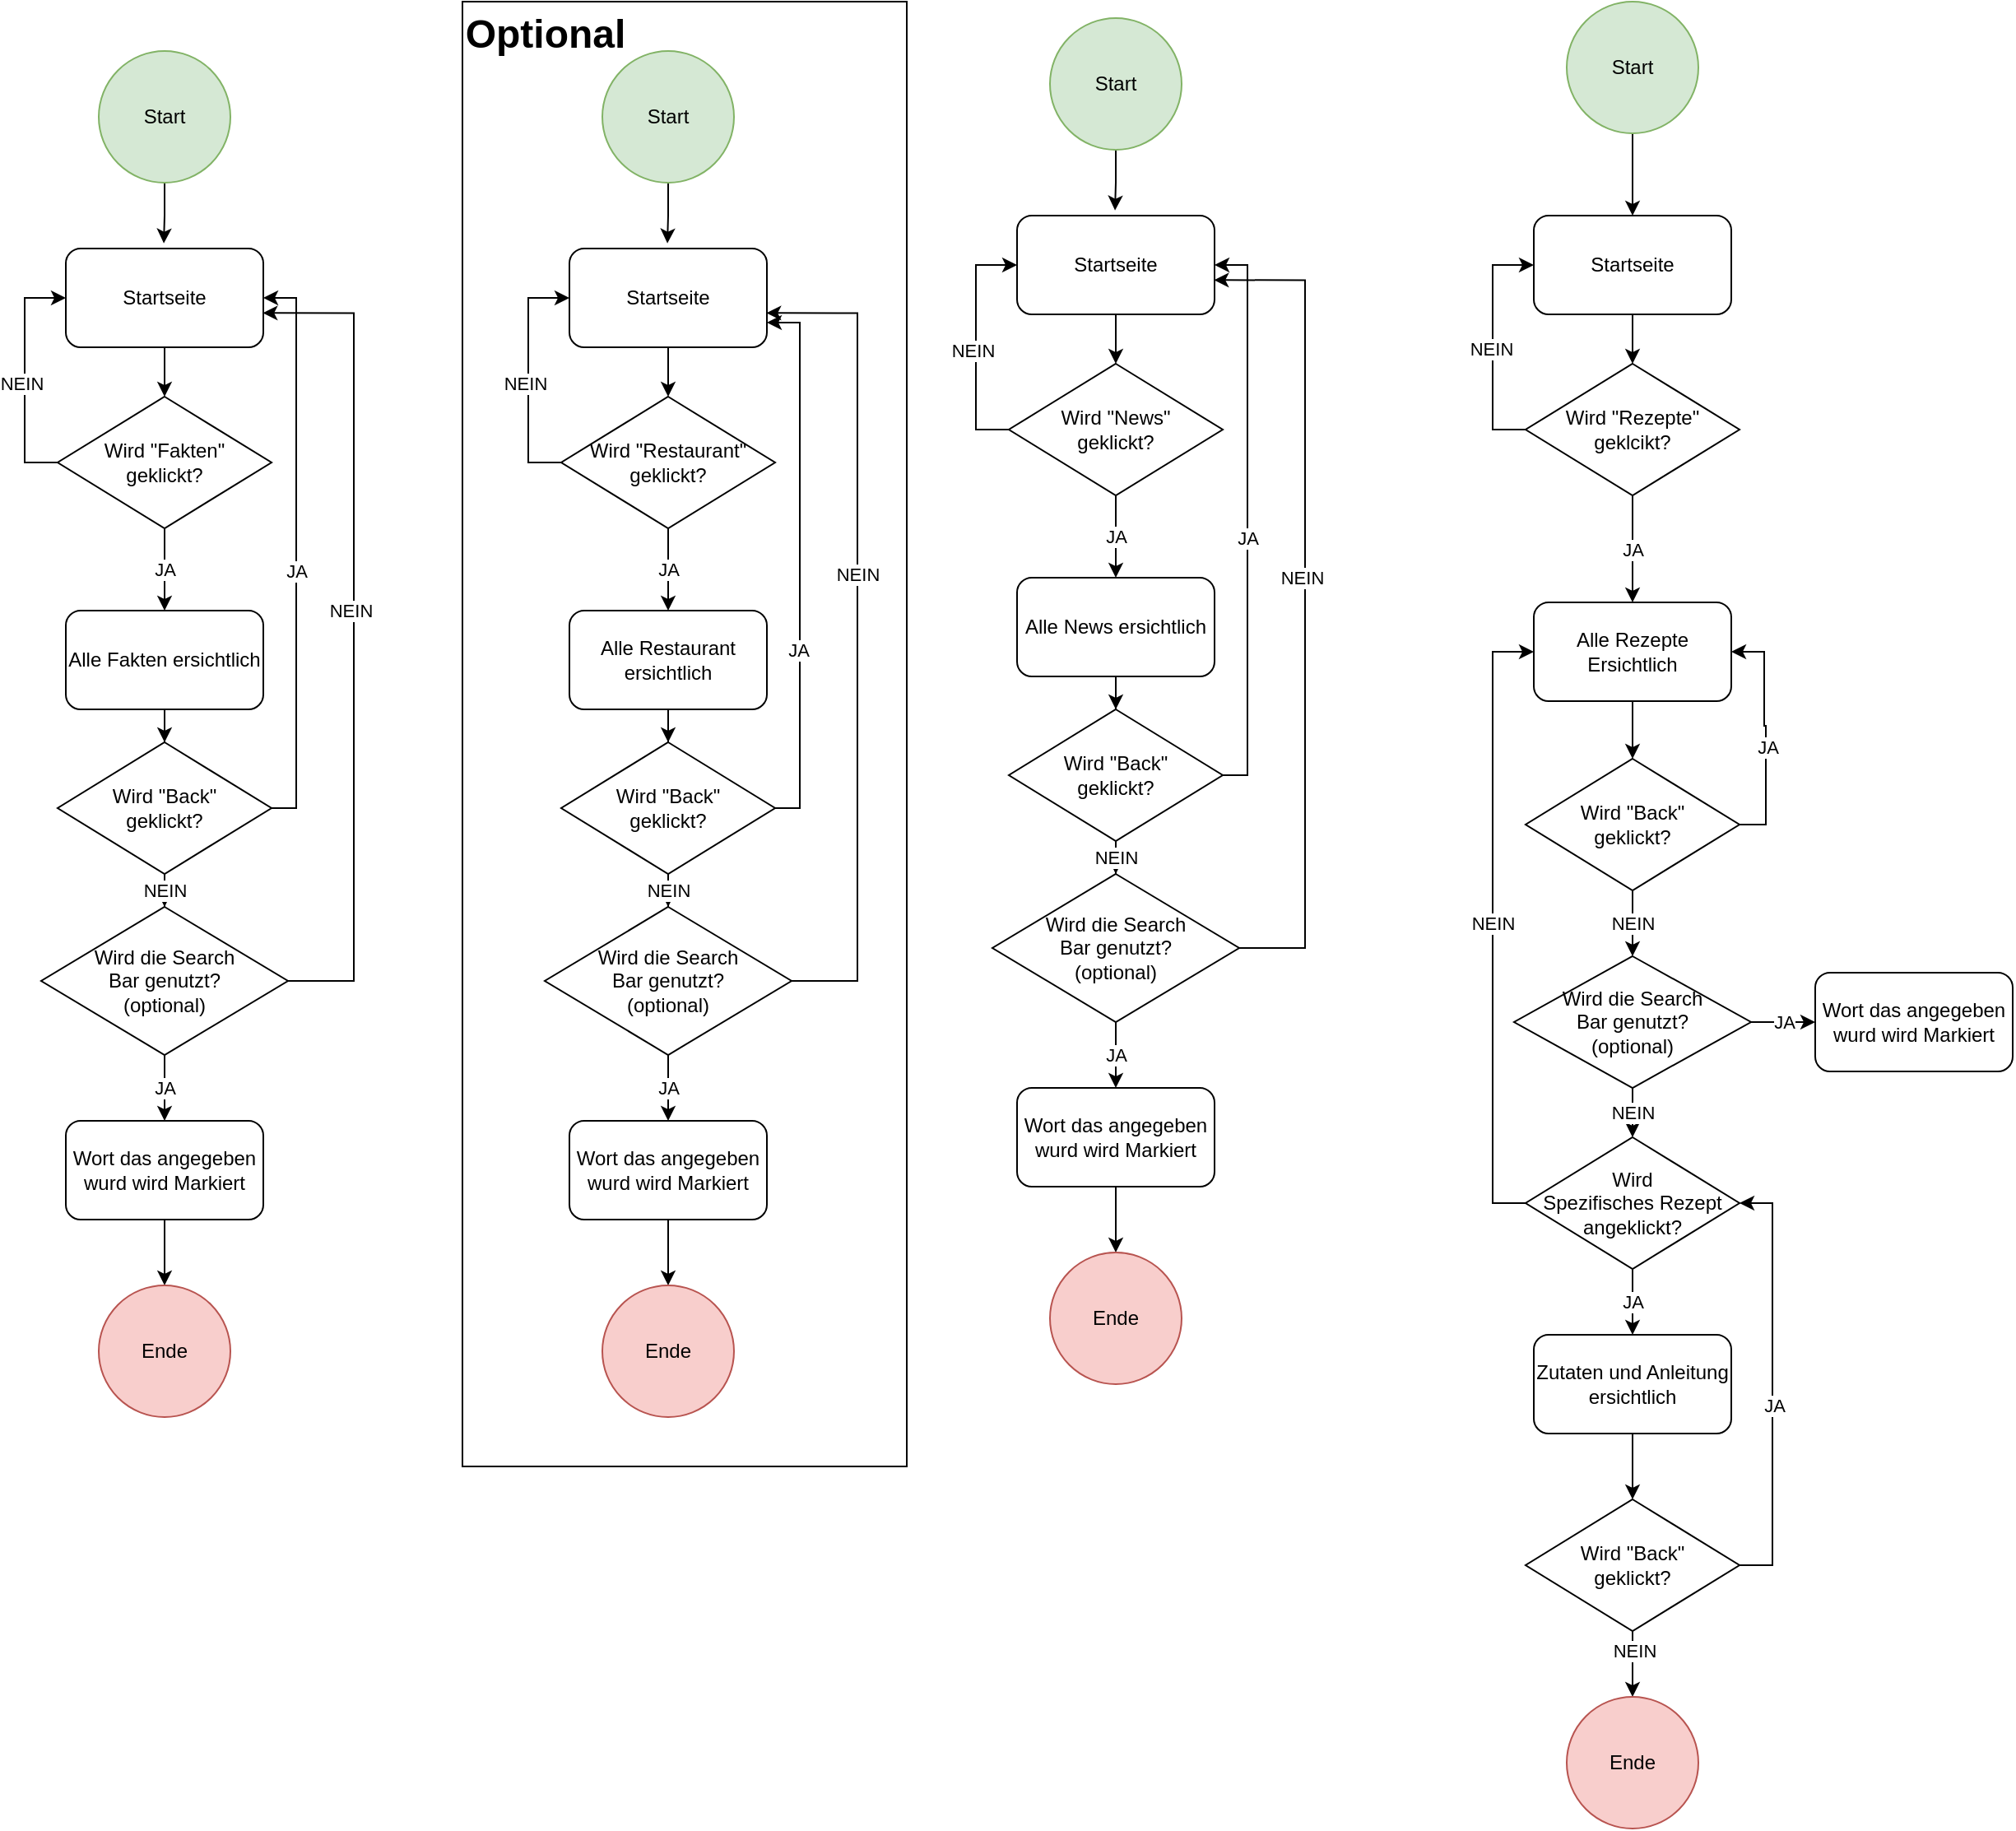 <mxfile version="21.7.4" type="device">
  <diagram id="C5RBs43oDa-KdzZeNtuy" name="Page-1">
    <mxGraphModel dx="1816" dy="652" grid="1" gridSize="10" guides="1" tooltips="1" connect="1" arrows="1" fold="1" page="1" pageScale="1" pageWidth="827" pageHeight="1169" math="0" shadow="0">
      <root>
        <mxCell id="WIyWlLk6GJQsqaUBKTNV-0" />
        <mxCell id="WIyWlLk6GJQsqaUBKTNV-1" parent="WIyWlLk6GJQsqaUBKTNV-0" />
        <mxCell id="yCDyjSiGwrbSkvBiruwh-47" value="" style="rounded=0;whiteSpace=wrap;html=1;" vertex="1" parent="WIyWlLk6GJQsqaUBKTNV-1">
          <mxGeometry x="-522" y="70" width="270" height="890" as="geometry" />
        </mxCell>
        <mxCell id="yCDyjSiGwrbSkvBiruwh-14" style="edgeStyle=orthogonalEdgeStyle;rounded=0;orthogonalLoop=1;jettySize=auto;html=1;entryX=0.5;entryY=0;entryDx=0;entryDy=0;" edge="1" parent="WIyWlLk6GJQsqaUBKTNV-1" source="yCDyjSiGwrbSkvBiruwh-0" target="yCDyjSiGwrbSkvBiruwh-5">
          <mxGeometry relative="1" as="geometry" />
        </mxCell>
        <mxCell id="yCDyjSiGwrbSkvBiruwh-0" value="Startseite" style="rounded=1;whiteSpace=wrap;html=1;" vertex="1" parent="WIyWlLk6GJQsqaUBKTNV-1">
          <mxGeometry x="-763" y="220" width="120" height="60" as="geometry" />
        </mxCell>
        <mxCell id="yCDyjSiGwrbSkvBiruwh-3" value="JA" style="edgeStyle=orthogonalEdgeStyle;rounded=0;orthogonalLoop=1;jettySize=auto;html=1;entryX=0.5;entryY=0;entryDx=0;entryDy=0;" edge="1" parent="WIyWlLk6GJQsqaUBKTNV-1" source="yCDyjSiGwrbSkvBiruwh-5" target="yCDyjSiGwrbSkvBiruwh-7">
          <mxGeometry relative="1" as="geometry" />
        </mxCell>
        <mxCell id="yCDyjSiGwrbSkvBiruwh-15" style="edgeStyle=orthogonalEdgeStyle;rounded=0;orthogonalLoop=1;jettySize=auto;html=1;entryX=0;entryY=0.5;entryDx=0;entryDy=0;" edge="1" parent="WIyWlLk6GJQsqaUBKTNV-1" source="yCDyjSiGwrbSkvBiruwh-5" target="yCDyjSiGwrbSkvBiruwh-0">
          <mxGeometry relative="1" as="geometry">
            <Array as="points">
              <mxPoint x="-788" y="350" />
              <mxPoint x="-788" y="250" />
            </Array>
          </mxGeometry>
        </mxCell>
        <mxCell id="yCDyjSiGwrbSkvBiruwh-16" value="NEIN" style="edgeLabel;html=1;align=center;verticalAlign=middle;resizable=0;points=[];" vertex="1" connectable="0" parent="yCDyjSiGwrbSkvBiruwh-15">
          <mxGeometry x="-0.062" y="2" relative="1" as="geometry">
            <mxPoint as="offset" />
          </mxGeometry>
        </mxCell>
        <mxCell id="yCDyjSiGwrbSkvBiruwh-5" value="Wird &quot;Fakten&quot; &lt;br&gt;geklickt?" style="rhombus;whiteSpace=wrap;html=1;" vertex="1" parent="WIyWlLk6GJQsqaUBKTNV-1">
          <mxGeometry x="-768" y="310" width="130" height="80" as="geometry" />
        </mxCell>
        <mxCell id="yCDyjSiGwrbSkvBiruwh-6" style="edgeStyle=orthogonalEdgeStyle;rounded=0;orthogonalLoop=1;jettySize=auto;html=1;entryX=0.5;entryY=0;entryDx=0;entryDy=0;" edge="1" parent="WIyWlLk6GJQsqaUBKTNV-1" source="yCDyjSiGwrbSkvBiruwh-7" target="yCDyjSiGwrbSkvBiruwh-10">
          <mxGeometry relative="1" as="geometry" />
        </mxCell>
        <mxCell id="yCDyjSiGwrbSkvBiruwh-7" value="Alle Fakten ersichtlich" style="rounded=1;whiteSpace=wrap;html=1;" vertex="1" parent="WIyWlLk6GJQsqaUBKTNV-1">
          <mxGeometry x="-763" y="440" width="120" height="60" as="geometry" />
        </mxCell>
        <mxCell id="yCDyjSiGwrbSkvBiruwh-9" value="NEIN" style="edgeStyle=orthogonalEdgeStyle;rounded=0;orthogonalLoop=1;jettySize=auto;html=1;entryX=0.5;entryY=0;entryDx=0;entryDy=0;" edge="1" parent="WIyWlLk6GJQsqaUBKTNV-1" source="yCDyjSiGwrbSkvBiruwh-10" target="yCDyjSiGwrbSkvBiruwh-12">
          <mxGeometry relative="1" as="geometry" />
        </mxCell>
        <mxCell id="yCDyjSiGwrbSkvBiruwh-17" style="edgeStyle=orthogonalEdgeStyle;rounded=0;orthogonalLoop=1;jettySize=auto;html=1;entryX=1;entryY=0.5;entryDx=0;entryDy=0;" edge="1" parent="WIyWlLk6GJQsqaUBKTNV-1" source="yCDyjSiGwrbSkvBiruwh-10" target="yCDyjSiGwrbSkvBiruwh-0">
          <mxGeometry relative="1" as="geometry">
            <Array as="points">
              <mxPoint x="-623" y="560" />
              <mxPoint x="-623" y="250" />
            </Array>
          </mxGeometry>
        </mxCell>
        <mxCell id="yCDyjSiGwrbSkvBiruwh-18" value="JA" style="edgeLabel;html=1;align=center;verticalAlign=middle;resizable=0;points=[];" vertex="1" connectable="0" parent="yCDyjSiGwrbSkvBiruwh-17">
          <mxGeometry x="-0.074" relative="1" as="geometry">
            <mxPoint as="offset" />
          </mxGeometry>
        </mxCell>
        <mxCell id="yCDyjSiGwrbSkvBiruwh-10" value="Wird &quot;Back&quot; &lt;br&gt;geklickt?" style="rhombus;whiteSpace=wrap;html=1;" vertex="1" parent="WIyWlLk6GJQsqaUBKTNV-1">
          <mxGeometry x="-768" y="520" width="130" height="80" as="geometry" />
        </mxCell>
        <mxCell id="yCDyjSiGwrbSkvBiruwh-11" value="JA" style="edgeStyle=orthogonalEdgeStyle;rounded=0;orthogonalLoop=1;jettySize=auto;html=1;entryX=0.5;entryY=0;entryDx=0;entryDy=0;" edge="1" parent="WIyWlLk6GJQsqaUBKTNV-1" source="yCDyjSiGwrbSkvBiruwh-12" target="yCDyjSiGwrbSkvBiruwh-13">
          <mxGeometry relative="1" as="geometry" />
        </mxCell>
        <mxCell id="yCDyjSiGwrbSkvBiruwh-19" style="edgeStyle=orthogonalEdgeStyle;rounded=0;orthogonalLoop=1;jettySize=auto;html=1;entryX=0.997;entryY=0.653;entryDx=0;entryDy=0;entryPerimeter=0;" edge="1" parent="WIyWlLk6GJQsqaUBKTNV-1" source="yCDyjSiGwrbSkvBiruwh-12" target="yCDyjSiGwrbSkvBiruwh-0">
          <mxGeometry relative="1" as="geometry">
            <Array as="points">
              <mxPoint x="-588" y="665" />
              <mxPoint x="-588" y="259" />
            </Array>
          </mxGeometry>
        </mxCell>
        <mxCell id="yCDyjSiGwrbSkvBiruwh-20" value="NEIN" style="edgeLabel;html=1;align=center;verticalAlign=middle;resizable=0;points=[];" vertex="1" connectable="0" parent="yCDyjSiGwrbSkvBiruwh-19">
          <mxGeometry x="0.145" relative="1" as="geometry">
            <mxPoint x="-2" y="22" as="offset" />
          </mxGeometry>
        </mxCell>
        <mxCell id="yCDyjSiGwrbSkvBiruwh-12" value="Wird die Search &lt;br&gt;Bar genutzt?&lt;br&gt;(optional)" style="rhombus;whiteSpace=wrap;html=1;" vertex="1" parent="WIyWlLk6GJQsqaUBKTNV-1">
          <mxGeometry x="-778" y="620" width="150" height="90" as="geometry" />
        </mxCell>
        <mxCell id="yCDyjSiGwrbSkvBiruwh-25" style="edgeStyle=orthogonalEdgeStyle;rounded=0;orthogonalLoop=1;jettySize=auto;html=1;entryX=0.5;entryY=0;entryDx=0;entryDy=0;" edge="1" parent="WIyWlLk6GJQsqaUBKTNV-1" source="yCDyjSiGwrbSkvBiruwh-13" target="yCDyjSiGwrbSkvBiruwh-24">
          <mxGeometry relative="1" as="geometry" />
        </mxCell>
        <mxCell id="yCDyjSiGwrbSkvBiruwh-13" value="Wort das angegeben wurd wird Markiert" style="rounded=1;whiteSpace=wrap;html=1;" vertex="1" parent="WIyWlLk6GJQsqaUBKTNV-1">
          <mxGeometry x="-763" y="750" width="120" height="60" as="geometry" />
        </mxCell>
        <mxCell id="yCDyjSiGwrbSkvBiruwh-23" style="edgeStyle=orthogonalEdgeStyle;rounded=0;orthogonalLoop=1;jettySize=auto;html=1;entryX=0.496;entryY=-0.053;entryDx=0;entryDy=0;entryPerimeter=0;" edge="1" parent="WIyWlLk6GJQsqaUBKTNV-1" source="yCDyjSiGwrbSkvBiruwh-21" target="yCDyjSiGwrbSkvBiruwh-0">
          <mxGeometry relative="1" as="geometry" />
        </mxCell>
        <mxCell id="yCDyjSiGwrbSkvBiruwh-21" value="Start" style="ellipse;whiteSpace=wrap;html=1;aspect=fixed;fillColor=#d5e8d4;strokeColor=#82b366;" vertex="1" parent="WIyWlLk6GJQsqaUBKTNV-1">
          <mxGeometry x="-743" y="100" width="80" height="80" as="geometry" />
        </mxCell>
        <mxCell id="yCDyjSiGwrbSkvBiruwh-24" value="Ende" style="ellipse;whiteSpace=wrap;html=1;aspect=fixed;fillColor=#f8cecc;strokeColor=#b85450;" vertex="1" parent="WIyWlLk6GJQsqaUBKTNV-1">
          <mxGeometry x="-743" y="850" width="80" height="80" as="geometry" />
        </mxCell>
        <mxCell id="yCDyjSiGwrbSkvBiruwh-26" style="edgeStyle=orthogonalEdgeStyle;rounded=0;orthogonalLoop=1;jettySize=auto;html=1;entryX=0.5;entryY=0;entryDx=0;entryDy=0;" edge="1" parent="WIyWlLk6GJQsqaUBKTNV-1" source="yCDyjSiGwrbSkvBiruwh-27" target="yCDyjSiGwrbSkvBiruwh-31">
          <mxGeometry relative="1" as="geometry" />
        </mxCell>
        <mxCell id="yCDyjSiGwrbSkvBiruwh-27" value="Startseite" style="rounded=1;whiteSpace=wrap;html=1;" vertex="1" parent="WIyWlLk6GJQsqaUBKTNV-1">
          <mxGeometry x="-457" y="220" width="120" height="60" as="geometry" />
        </mxCell>
        <mxCell id="yCDyjSiGwrbSkvBiruwh-28" value="JA" style="edgeStyle=orthogonalEdgeStyle;rounded=0;orthogonalLoop=1;jettySize=auto;html=1;entryX=0.5;entryY=0;entryDx=0;entryDy=0;" edge="1" parent="WIyWlLk6GJQsqaUBKTNV-1" source="yCDyjSiGwrbSkvBiruwh-31" target="yCDyjSiGwrbSkvBiruwh-33">
          <mxGeometry relative="1" as="geometry" />
        </mxCell>
        <mxCell id="yCDyjSiGwrbSkvBiruwh-29" style="edgeStyle=orthogonalEdgeStyle;rounded=0;orthogonalLoop=1;jettySize=auto;html=1;entryX=0;entryY=0.5;entryDx=0;entryDy=0;" edge="1" parent="WIyWlLk6GJQsqaUBKTNV-1" source="yCDyjSiGwrbSkvBiruwh-31" target="yCDyjSiGwrbSkvBiruwh-27">
          <mxGeometry relative="1" as="geometry">
            <Array as="points">
              <mxPoint x="-482" y="350" />
              <mxPoint x="-482" y="250" />
            </Array>
          </mxGeometry>
        </mxCell>
        <mxCell id="yCDyjSiGwrbSkvBiruwh-30" value="NEIN" style="edgeLabel;html=1;align=center;verticalAlign=middle;resizable=0;points=[];" vertex="1" connectable="0" parent="yCDyjSiGwrbSkvBiruwh-29">
          <mxGeometry x="-0.062" y="2" relative="1" as="geometry">
            <mxPoint as="offset" />
          </mxGeometry>
        </mxCell>
        <mxCell id="yCDyjSiGwrbSkvBiruwh-31" value="Wird &quot;Restaurant&quot; &lt;br&gt;geklickt?" style="rhombus;whiteSpace=wrap;html=1;" vertex="1" parent="WIyWlLk6GJQsqaUBKTNV-1">
          <mxGeometry x="-462" y="310" width="130" height="80" as="geometry" />
        </mxCell>
        <mxCell id="yCDyjSiGwrbSkvBiruwh-32" style="edgeStyle=orthogonalEdgeStyle;rounded=0;orthogonalLoop=1;jettySize=auto;html=1;entryX=0.5;entryY=0;entryDx=0;entryDy=0;" edge="1" parent="WIyWlLk6GJQsqaUBKTNV-1" source="yCDyjSiGwrbSkvBiruwh-33" target="yCDyjSiGwrbSkvBiruwh-37">
          <mxGeometry relative="1" as="geometry" />
        </mxCell>
        <mxCell id="yCDyjSiGwrbSkvBiruwh-33" value="Alle Restaurant ersichtlich" style="rounded=1;whiteSpace=wrap;html=1;" vertex="1" parent="WIyWlLk6GJQsqaUBKTNV-1">
          <mxGeometry x="-457" y="440" width="120" height="60" as="geometry" />
        </mxCell>
        <mxCell id="yCDyjSiGwrbSkvBiruwh-34" value="NEIN" style="edgeStyle=orthogonalEdgeStyle;rounded=0;orthogonalLoop=1;jettySize=auto;html=1;entryX=0.5;entryY=0;entryDx=0;entryDy=0;" edge="1" parent="WIyWlLk6GJQsqaUBKTNV-1" source="yCDyjSiGwrbSkvBiruwh-37" target="yCDyjSiGwrbSkvBiruwh-41">
          <mxGeometry relative="1" as="geometry" />
        </mxCell>
        <mxCell id="yCDyjSiGwrbSkvBiruwh-50" style="edgeStyle=orthogonalEdgeStyle;rounded=0;orthogonalLoop=1;jettySize=auto;html=1;entryX=1;entryY=0.75;entryDx=0;entryDy=0;" edge="1" parent="WIyWlLk6GJQsqaUBKTNV-1" source="yCDyjSiGwrbSkvBiruwh-37" target="yCDyjSiGwrbSkvBiruwh-27">
          <mxGeometry relative="1" as="geometry">
            <Array as="points">
              <mxPoint x="-317" y="560" />
              <mxPoint x="-317" y="265" />
            </Array>
          </mxGeometry>
        </mxCell>
        <mxCell id="yCDyjSiGwrbSkvBiruwh-51" value="JA" style="edgeLabel;html=1;align=center;verticalAlign=middle;resizable=0;points=[];" vertex="1" connectable="0" parent="yCDyjSiGwrbSkvBiruwh-50">
          <mxGeometry x="-0.327" y="1" relative="1" as="geometry">
            <mxPoint as="offset" />
          </mxGeometry>
        </mxCell>
        <mxCell id="yCDyjSiGwrbSkvBiruwh-37" value="Wird &quot;Back&quot; &lt;br&gt;geklickt?" style="rhombus;whiteSpace=wrap;html=1;" vertex="1" parent="WIyWlLk6GJQsqaUBKTNV-1">
          <mxGeometry x="-462" y="520" width="130" height="80" as="geometry" />
        </mxCell>
        <mxCell id="yCDyjSiGwrbSkvBiruwh-38" value="JA" style="edgeStyle=orthogonalEdgeStyle;rounded=0;orthogonalLoop=1;jettySize=auto;html=1;entryX=0.5;entryY=0;entryDx=0;entryDy=0;" edge="1" parent="WIyWlLk6GJQsqaUBKTNV-1" source="yCDyjSiGwrbSkvBiruwh-41" target="yCDyjSiGwrbSkvBiruwh-43">
          <mxGeometry relative="1" as="geometry" />
        </mxCell>
        <mxCell id="yCDyjSiGwrbSkvBiruwh-39" style="edgeStyle=orthogonalEdgeStyle;rounded=0;orthogonalLoop=1;jettySize=auto;html=1;entryX=0.997;entryY=0.653;entryDx=0;entryDy=0;entryPerimeter=0;" edge="1" parent="WIyWlLk6GJQsqaUBKTNV-1" source="yCDyjSiGwrbSkvBiruwh-41" target="yCDyjSiGwrbSkvBiruwh-27">
          <mxGeometry relative="1" as="geometry">
            <Array as="points">
              <mxPoint x="-282" y="665" />
              <mxPoint x="-282" y="259" />
            </Array>
          </mxGeometry>
        </mxCell>
        <mxCell id="yCDyjSiGwrbSkvBiruwh-40" value="NEIN" style="edgeLabel;html=1;align=center;verticalAlign=middle;resizable=0;points=[];" vertex="1" connectable="0" parent="yCDyjSiGwrbSkvBiruwh-39">
          <mxGeometry x="0.145" relative="1" as="geometry">
            <mxPoint as="offset" />
          </mxGeometry>
        </mxCell>
        <mxCell id="yCDyjSiGwrbSkvBiruwh-41" value="Wird die Search &lt;br&gt;Bar genutzt?&lt;br&gt;(optional)" style="rhombus;whiteSpace=wrap;html=1;" vertex="1" parent="WIyWlLk6GJQsqaUBKTNV-1">
          <mxGeometry x="-472" y="620" width="150" height="90" as="geometry" />
        </mxCell>
        <mxCell id="yCDyjSiGwrbSkvBiruwh-42" style="edgeStyle=orthogonalEdgeStyle;rounded=0;orthogonalLoop=1;jettySize=auto;html=1;entryX=0.5;entryY=0;entryDx=0;entryDy=0;" edge="1" parent="WIyWlLk6GJQsqaUBKTNV-1" source="yCDyjSiGwrbSkvBiruwh-43" target="yCDyjSiGwrbSkvBiruwh-46">
          <mxGeometry relative="1" as="geometry" />
        </mxCell>
        <mxCell id="yCDyjSiGwrbSkvBiruwh-43" value="Wort das angegeben wurd wird Markiert" style="rounded=1;whiteSpace=wrap;html=1;" vertex="1" parent="WIyWlLk6GJQsqaUBKTNV-1">
          <mxGeometry x="-457" y="750" width="120" height="60" as="geometry" />
        </mxCell>
        <mxCell id="yCDyjSiGwrbSkvBiruwh-44" style="edgeStyle=orthogonalEdgeStyle;rounded=0;orthogonalLoop=1;jettySize=auto;html=1;entryX=0.496;entryY=-0.053;entryDx=0;entryDy=0;entryPerimeter=0;" edge="1" parent="WIyWlLk6GJQsqaUBKTNV-1" source="yCDyjSiGwrbSkvBiruwh-45" target="yCDyjSiGwrbSkvBiruwh-27">
          <mxGeometry relative="1" as="geometry" />
        </mxCell>
        <mxCell id="yCDyjSiGwrbSkvBiruwh-45" value="Start" style="ellipse;whiteSpace=wrap;html=1;aspect=fixed;fillColor=#d5e8d4;strokeColor=#82b366;" vertex="1" parent="WIyWlLk6GJQsqaUBKTNV-1">
          <mxGeometry x="-437" y="100" width="80" height="80" as="geometry" />
        </mxCell>
        <mxCell id="yCDyjSiGwrbSkvBiruwh-46" value="Ende" style="ellipse;whiteSpace=wrap;html=1;aspect=fixed;fillColor=#f8cecc;strokeColor=#b85450;" vertex="1" parent="WIyWlLk6GJQsqaUBKTNV-1">
          <mxGeometry x="-437" y="850" width="80" height="80" as="geometry" />
        </mxCell>
        <mxCell id="yCDyjSiGwrbSkvBiruwh-52" value="Optional" style="text;strokeColor=none;fillColor=none;html=1;fontSize=24;fontStyle=1;verticalAlign=middle;align=center;" vertex="1" parent="WIyWlLk6GJQsqaUBKTNV-1">
          <mxGeometry x="-522" y="70" width="100" height="40" as="geometry" />
        </mxCell>
        <mxCell id="yCDyjSiGwrbSkvBiruwh-53" style="edgeStyle=orthogonalEdgeStyle;rounded=0;orthogonalLoop=1;jettySize=auto;html=1;entryX=0.5;entryY=0;entryDx=0;entryDy=0;" edge="1" parent="WIyWlLk6GJQsqaUBKTNV-1" source="yCDyjSiGwrbSkvBiruwh-54" target="yCDyjSiGwrbSkvBiruwh-58">
          <mxGeometry relative="1" as="geometry" />
        </mxCell>
        <mxCell id="yCDyjSiGwrbSkvBiruwh-54" value="Startseite" style="rounded=1;whiteSpace=wrap;html=1;" vertex="1" parent="WIyWlLk6GJQsqaUBKTNV-1">
          <mxGeometry x="-185" y="200" width="120" height="60" as="geometry" />
        </mxCell>
        <mxCell id="yCDyjSiGwrbSkvBiruwh-55" value="JA" style="edgeStyle=orthogonalEdgeStyle;rounded=0;orthogonalLoop=1;jettySize=auto;html=1;entryX=0.5;entryY=0;entryDx=0;entryDy=0;" edge="1" parent="WIyWlLk6GJQsqaUBKTNV-1" source="yCDyjSiGwrbSkvBiruwh-58" target="yCDyjSiGwrbSkvBiruwh-60">
          <mxGeometry relative="1" as="geometry" />
        </mxCell>
        <mxCell id="yCDyjSiGwrbSkvBiruwh-56" style="edgeStyle=orthogonalEdgeStyle;rounded=0;orthogonalLoop=1;jettySize=auto;html=1;entryX=0;entryY=0.5;entryDx=0;entryDy=0;" edge="1" parent="WIyWlLk6GJQsqaUBKTNV-1" source="yCDyjSiGwrbSkvBiruwh-58" target="yCDyjSiGwrbSkvBiruwh-54">
          <mxGeometry relative="1" as="geometry">
            <Array as="points">
              <mxPoint x="-210" y="330" />
              <mxPoint x="-210" y="230" />
            </Array>
          </mxGeometry>
        </mxCell>
        <mxCell id="yCDyjSiGwrbSkvBiruwh-57" value="NEIN" style="edgeLabel;html=1;align=center;verticalAlign=middle;resizable=0;points=[];" vertex="1" connectable="0" parent="yCDyjSiGwrbSkvBiruwh-56">
          <mxGeometry x="-0.062" y="2" relative="1" as="geometry">
            <mxPoint as="offset" />
          </mxGeometry>
        </mxCell>
        <mxCell id="yCDyjSiGwrbSkvBiruwh-58" value="Wird &quot;News&quot; &lt;br&gt;geklickt?" style="rhombus;whiteSpace=wrap;html=1;" vertex="1" parent="WIyWlLk6GJQsqaUBKTNV-1">
          <mxGeometry x="-190" y="290" width="130" height="80" as="geometry" />
        </mxCell>
        <mxCell id="yCDyjSiGwrbSkvBiruwh-59" style="edgeStyle=orthogonalEdgeStyle;rounded=0;orthogonalLoop=1;jettySize=auto;html=1;entryX=0.5;entryY=0;entryDx=0;entryDy=0;" edge="1" parent="WIyWlLk6GJQsqaUBKTNV-1" source="yCDyjSiGwrbSkvBiruwh-60" target="yCDyjSiGwrbSkvBiruwh-64">
          <mxGeometry relative="1" as="geometry" />
        </mxCell>
        <mxCell id="yCDyjSiGwrbSkvBiruwh-60" value="Alle News ersichtlich" style="rounded=1;whiteSpace=wrap;html=1;" vertex="1" parent="WIyWlLk6GJQsqaUBKTNV-1">
          <mxGeometry x="-185" y="420" width="120" height="60" as="geometry" />
        </mxCell>
        <mxCell id="yCDyjSiGwrbSkvBiruwh-61" value="NEIN" style="edgeStyle=orthogonalEdgeStyle;rounded=0;orthogonalLoop=1;jettySize=auto;html=1;entryX=0.5;entryY=0;entryDx=0;entryDy=0;" edge="1" parent="WIyWlLk6GJQsqaUBKTNV-1" source="yCDyjSiGwrbSkvBiruwh-64" target="yCDyjSiGwrbSkvBiruwh-68">
          <mxGeometry relative="1" as="geometry" />
        </mxCell>
        <mxCell id="yCDyjSiGwrbSkvBiruwh-62" style="edgeStyle=orthogonalEdgeStyle;rounded=0;orthogonalLoop=1;jettySize=auto;html=1;entryX=1;entryY=0.5;entryDx=0;entryDy=0;" edge="1" parent="WIyWlLk6GJQsqaUBKTNV-1" source="yCDyjSiGwrbSkvBiruwh-64" target="yCDyjSiGwrbSkvBiruwh-54">
          <mxGeometry relative="1" as="geometry">
            <Array as="points">
              <mxPoint x="-45" y="540" />
              <mxPoint x="-45" y="230" />
            </Array>
          </mxGeometry>
        </mxCell>
        <mxCell id="yCDyjSiGwrbSkvBiruwh-63" value="JA" style="edgeLabel;html=1;align=center;verticalAlign=middle;resizable=0;points=[];" vertex="1" connectable="0" parent="yCDyjSiGwrbSkvBiruwh-62">
          <mxGeometry x="-0.074" relative="1" as="geometry">
            <mxPoint as="offset" />
          </mxGeometry>
        </mxCell>
        <mxCell id="yCDyjSiGwrbSkvBiruwh-64" value="Wird &quot;Back&quot; &lt;br&gt;geklickt?" style="rhombus;whiteSpace=wrap;html=1;" vertex="1" parent="WIyWlLk6GJQsqaUBKTNV-1">
          <mxGeometry x="-190" y="500" width="130" height="80" as="geometry" />
        </mxCell>
        <mxCell id="yCDyjSiGwrbSkvBiruwh-65" value="JA" style="edgeStyle=orthogonalEdgeStyle;rounded=0;orthogonalLoop=1;jettySize=auto;html=1;entryX=0.5;entryY=0;entryDx=0;entryDy=0;" edge="1" parent="WIyWlLk6GJQsqaUBKTNV-1" source="yCDyjSiGwrbSkvBiruwh-68" target="yCDyjSiGwrbSkvBiruwh-70">
          <mxGeometry relative="1" as="geometry" />
        </mxCell>
        <mxCell id="yCDyjSiGwrbSkvBiruwh-66" style="edgeStyle=orthogonalEdgeStyle;rounded=0;orthogonalLoop=1;jettySize=auto;html=1;entryX=0.997;entryY=0.653;entryDx=0;entryDy=0;entryPerimeter=0;" edge="1" parent="WIyWlLk6GJQsqaUBKTNV-1" source="yCDyjSiGwrbSkvBiruwh-68" target="yCDyjSiGwrbSkvBiruwh-54">
          <mxGeometry relative="1" as="geometry">
            <Array as="points">
              <mxPoint x="-10" y="645" />
              <mxPoint x="-10" y="239" />
            </Array>
          </mxGeometry>
        </mxCell>
        <mxCell id="yCDyjSiGwrbSkvBiruwh-67" value="NEIN" style="edgeLabel;html=1;align=center;verticalAlign=middle;resizable=0;points=[];" vertex="1" connectable="0" parent="yCDyjSiGwrbSkvBiruwh-66">
          <mxGeometry x="0.145" relative="1" as="geometry">
            <mxPoint x="-2" y="22" as="offset" />
          </mxGeometry>
        </mxCell>
        <mxCell id="yCDyjSiGwrbSkvBiruwh-68" value="Wird die Search &lt;br&gt;Bar genutzt?&lt;br&gt;(optional)" style="rhombus;whiteSpace=wrap;html=1;" vertex="1" parent="WIyWlLk6GJQsqaUBKTNV-1">
          <mxGeometry x="-200" y="600" width="150" height="90" as="geometry" />
        </mxCell>
        <mxCell id="yCDyjSiGwrbSkvBiruwh-69" style="edgeStyle=orthogonalEdgeStyle;rounded=0;orthogonalLoop=1;jettySize=auto;html=1;entryX=0.5;entryY=0;entryDx=0;entryDy=0;" edge="1" parent="WIyWlLk6GJQsqaUBKTNV-1" source="yCDyjSiGwrbSkvBiruwh-70" target="yCDyjSiGwrbSkvBiruwh-73">
          <mxGeometry relative="1" as="geometry" />
        </mxCell>
        <mxCell id="yCDyjSiGwrbSkvBiruwh-70" value="Wort das angegeben wurd wird Markiert" style="rounded=1;whiteSpace=wrap;html=1;" vertex="1" parent="WIyWlLk6GJQsqaUBKTNV-1">
          <mxGeometry x="-185" y="730" width="120" height="60" as="geometry" />
        </mxCell>
        <mxCell id="yCDyjSiGwrbSkvBiruwh-71" style="edgeStyle=orthogonalEdgeStyle;rounded=0;orthogonalLoop=1;jettySize=auto;html=1;entryX=0.496;entryY=-0.053;entryDx=0;entryDy=0;entryPerimeter=0;" edge="1" parent="WIyWlLk6GJQsqaUBKTNV-1" source="yCDyjSiGwrbSkvBiruwh-72" target="yCDyjSiGwrbSkvBiruwh-54">
          <mxGeometry relative="1" as="geometry" />
        </mxCell>
        <mxCell id="yCDyjSiGwrbSkvBiruwh-72" value="Start" style="ellipse;whiteSpace=wrap;html=1;aspect=fixed;fillColor=#d5e8d4;strokeColor=#82b366;" vertex="1" parent="WIyWlLk6GJQsqaUBKTNV-1">
          <mxGeometry x="-165" y="80" width="80" height="80" as="geometry" />
        </mxCell>
        <mxCell id="yCDyjSiGwrbSkvBiruwh-73" value="Ende" style="ellipse;whiteSpace=wrap;html=1;aspect=fixed;fillColor=#f8cecc;strokeColor=#b85450;" vertex="1" parent="WIyWlLk6GJQsqaUBKTNV-1">
          <mxGeometry x="-165" y="830" width="80" height="80" as="geometry" />
        </mxCell>
        <mxCell id="yCDyjSiGwrbSkvBiruwh-74" value="JA" style="edgeStyle=orthogonalEdgeStyle;rounded=0;orthogonalLoop=1;jettySize=auto;html=1;entryX=0.5;entryY=0;entryDx=0;entryDy=0;" edge="1" parent="WIyWlLk6GJQsqaUBKTNV-1" source="yCDyjSiGwrbSkvBiruwh-75" target="yCDyjSiGwrbSkvBiruwh-77">
          <mxGeometry relative="1" as="geometry" />
        </mxCell>
        <mxCell id="yCDyjSiGwrbSkvBiruwh-95" style="edgeStyle=orthogonalEdgeStyle;rounded=0;orthogonalLoop=1;jettySize=auto;html=1;entryX=0;entryY=0.5;entryDx=0;entryDy=0;" edge="1" parent="WIyWlLk6GJQsqaUBKTNV-1" source="yCDyjSiGwrbSkvBiruwh-75" target="yCDyjSiGwrbSkvBiruwh-90">
          <mxGeometry relative="1" as="geometry">
            <Array as="points">
              <mxPoint x="104" y="330" />
              <mxPoint x="104" y="230" />
            </Array>
          </mxGeometry>
        </mxCell>
        <mxCell id="yCDyjSiGwrbSkvBiruwh-96" value="NEIN" style="edgeLabel;html=1;align=center;verticalAlign=middle;resizable=0;points=[];" vertex="1" connectable="0" parent="yCDyjSiGwrbSkvBiruwh-95">
          <mxGeometry x="-0.04" y="1" relative="1" as="geometry">
            <mxPoint as="offset" />
          </mxGeometry>
        </mxCell>
        <mxCell id="yCDyjSiGwrbSkvBiruwh-75" value="Wird &quot;Rezepte&quot; &lt;br&gt;geklcikt?" style="rhombus;whiteSpace=wrap;html=1;" vertex="1" parent="WIyWlLk6GJQsqaUBKTNV-1">
          <mxGeometry x="124" y="290" width="130" height="80" as="geometry" />
        </mxCell>
        <mxCell id="yCDyjSiGwrbSkvBiruwh-76" style="edgeStyle=orthogonalEdgeStyle;rounded=0;orthogonalLoop=1;jettySize=auto;html=1;entryX=0.5;entryY=0;entryDx=0;entryDy=0;" edge="1" parent="WIyWlLk6GJQsqaUBKTNV-1" source="yCDyjSiGwrbSkvBiruwh-77" target="yCDyjSiGwrbSkvBiruwh-79">
          <mxGeometry relative="1" as="geometry" />
        </mxCell>
        <mxCell id="yCDyjSiGwrbSkvBiruwh-77" value="Alle Rezepte Ersichtlich" style="rounded=1;whiteSpace=wrap;html=1;" vertex="1" parent="WIyWlLk6GJQsqaUBKTNV-1">
          <mxGeometry x="129" y="435" width="120" height="60" as="geometry" />
        </mxCell>
        <mxCell id="yCDyjSiGwrbSkvBiruwh-78" value="NEIN" style="edgeStyle=orthogonalEdgeStyle;rounded=0;orthogonalLoop=1;jettySize=auto;html=1;entryX=0.5;entryY=0;entryDx=0;entryDy=0;" edge="1" parent="WIyWlLk6GJQsqaUBKTNV-1" source="yCDyjSiGwrbSkvBiruwh-79" target="yCDyjSiGwrbSkvBiruwh-88">
          <mxGeometry relative="1" as="geometry" />
        </mxCell>
        <mxCell id="yCDyjSiGwrbSkvBiruwh-97" style="edgeStyle=orthogonalEdgeStyle;rounded=0;orthogonalLoop=1;jettySize=auto;html=1;entryX=1;entryY=0.5;entryDx=0;entryDy=0;" edge="1" parent="WIyWlLk6GJQsqaUBKTNV-1" source="yCDyjSiGwrbSkvBiruwh-79" target="yCDyjSiGwrbSkvBiruwh-77">
          <mxGeometry relative="1" as="geometry">
            <Array as="points">
              <mxPoint x="270" y="570" />
              <mxPoint x="270" y="510" />
              <mxPoint x="269" y="510" />
              <mxPoint x="269" y="465" />
            </Array>
          </mxGeometry>
        </mxCell>
        <mxCell id="yCDyjSiGwrbSkvBiruwh-98" value="JA" style="edgeLabel;html=1;align=center;verticalAlign=middle;resizable=0;points=[];" vertex="1" connectable="0" parent="yCDyjSiGwrbSkvBiruwh-97">
          <mxGeometry x="-0.106" y="-1" relative="1" as="geometry">
            <mxPoint as="offset" />
          </mxGeometry>
        </mxCell>
        <mxCell id="yCDyjSiGwrbSkvBiruwh-79" value="Wird &quot;Back&quot; &lt;br&gt;geklickt?" style="rhombus;whiteSpace=wrap;html=1;" vertex="1" parent="WIyWlLk6GJQsqaUBKTNV-1">
          <mxGeometry x="124" y="530" width="130" height="80" as="geometry" />
        </mxCell>
        <mxCell id="yCDyjSiGwrbSkvBiruwh-80" value="JA" style="edgeStyle=orthogonalEdgeStyle;rounded=0;orthogonalLoop=1;jettySize=auto;html=1;entryX=0.5;entryY=0;entryDx=0;entryDy=0;" edge="1" parent="WIyWlLk6GJQsqaUBKTNV-1" source="yCDyjSiGwrbSkvBiruwh-82" target="yCDyjSiGwrbSkvBiruwh-84">
          <mxGeometry relative="1" as="geometry" />
        </mxCell>
        <mxCell id="yCDyjSiGwrbSkvBiruwh-81" value="NEIN" style="edgeStyle=orthogonalEdgeStyle;rounded=0;orthogonalLoop=1;jettySize=auto;html=1;entryX=0;entryY=0.5;entryDx=0;entryDy=0;" edge="1" parent="WIyWlLk6GJQsqaUBKTNV-1" source="yCDyjSiGwrbSkvBiruwh-82" target="yCDyjSiGwrbSkvBiruwh-77">
          <mxGeometry relative="1" as="geometry">
            <Array as="points">
              <mxPoint x="104" y="800" />
              <mxPoint x="104" y="465" />
            </Array>
          </mxGeometry>
        </mxCell>
        <mxCell id="yCDyjSiGwrbSkvBiruwh-82" value="Wird &lt;br&gt;Spezifisches Rezept &lt;br&gt;angeklickt?" style="rhombus;whiteSpace=wrap;html=1;" vertex="1" parent="WIyWlLk6GJQsqaUBKTNV-1">
          <mxGeometry x="124" y="760" width="130" height="80" as="geometry" />
        </mxCell>
        <mxCell id="yCDyjSiGwrbSkvBiruwh-83" style="edgeStyle=orthogonalEdgeStyle;rounded=0;orthogonalLoop=1;jettySize=auto;html=1;entryX=0.5;entryY=0;entryDx=0;entryDy=0;" edge="1" parent="WIyWlLk6GJQsqaUBKTNV-1" source="yCDyjSiGwrbSkvBiruwh-84" target="yCDyjSiGwrbSkvBiruwh-85">
          <mxGeometry relative="1" as="geometry" />
        </mxCell>
        <mxCell id="yCDyjSiGwrbSkvBiruwh-84" value="Zutaten und Anleitung ersichtlich" style="rounded=1;whiteSpace=wrap;html=1;" vertex="1" parent="WIyWlLk6GJQsqaUBKTNV-1">
          <mxGeometry x="129" y="880" width="120" height="60" as="geometry" />
        </mxCell>
        <mxCell id="yCDyjSiGwrbSkvBiruwh-100" style="edgeStyle=orthogonalEdgeStyle;rounded=0;orthogonalLoop=1;jettySize=auto;html=1;entryX=0.5;entryY=0;entryDx=0;entryDy=0;" edge="1" parent="WIyWlLk6GJQsqaUBKTNV-1" source="yCDyjSiGwrbSkvBiruwh-85" target="yCDyjSiGwrbSkvBiruwh-99">
          <mxGeometry relative="1" as="geometry" />
        </mxCell>
        <mxCell id="yCDyjSiGwrbSkvBiruwh-104" value="NEIN" style="edgeLabel;html=1;align=center;verticalAlign=middle;resizable=0;points=[];" vertex="1" connectable="0" parent="yCDyjSiGwrbSkvBiruwh-100">
          <mxGeometry x="-0.393" y="1" relative="1" as="geometry">
            <mxPoint as="offset" />
          </mxGeometry>
        </mxCell>
        <mxCell id="yCDyjSiGwrbSkvBiruwh-102" style="edgeStyle=orthogonalEdgeStyle;rounded=0;orthogonalLoop=1;jettySize=auto;html=1;entryX=1;entryY=0.5;entryDx=0;entryDy=0;" edge="1" parent="WIyWlLk6GJQsqaUBKTNV-1" source="yCDyjSiGwrbSkvBiruwh-85" target="yCDyjSiGwrbSkvBiruwh-82">
          <mxGeometry relative="1" as="geometry">
            <Array as="points">
              <mxPoint x="274" y="1020" />
              <mxPoint x="274" y="800" />
            </Array>
          </mxGeometry>
        </mxCell>
        <mxCell id="yCDyjSiGwrbSkvBiruwh-103" value="JA" style="edgeLabel;html=1;align=center;verticalAlign=middle;resizable=0;points=[];" vertex="1" connectable="0" parent="yCDyjSiGwrbSkvBiruwh-102">
          <mxGeometry x="-0.096" y="-1" relative="1" as="geometry">
            <mxPoint as="offset" />
          </mxGeometry>
        </mxCell>
        <mxCell id="yCDyjSiGwrbSkvBiruwh-85" value="Wird &quot;Back&quot; &lt;br&gt;geklickt?" style="rhombus;whiteSpace=wrap;html=1;" vertex="1" parent="WIyWlLk6GJQsqaUBKTNV-1">
          <mxGeometry x="124" y="980" width="130" height="80" as="geometry" />
        </mxCell>
        <mxCell id="yCDyjSiGwrbSkvBiruwh-86" value="NEIN" style="edgeStyle=orthogonalEdgeStyle;rounded=0;orthogonalLoop=1;jettySize=auto;html=1;entryX=0.5;entryY=0;entryDx=0;entryDy=0;" edge="1" parent="WIyWlLk6GJQsqaUBKTNV-1" source="yCDyjSiGwrbSkvBiruwh-88" target="yCDyjSiGwrbSkvBiruwh-82">
          <mxGeometry relative="1" as="geometry" />
        </mxCell>
        <mxCell id="yCDyjSiGwrbSkvBiruwh-87" value="JA" style="edgeStyle=orthogonalEdgeStyle;rounded=0;orthogonalLoop=1;jettySize=auto;html=1;entryX=0;entryY=0.5;entryDx=0;entryDy=0;" edge="1" parent="WIyWlLk6GJQsqaUBKTNV-1" source="yCDyjSiGwrbSkvBiruwh-88" target="yCDyjSiGwrbSkvBiruwh-89">
          <mxGeometry relative="1" as="geometry" />
        </mxCell>
        <mxCell id="yCDyjSiGwrbSkvBiruwh-88" value="Wird die Search &lt;br&gt;Bar genutzt?&lt;br&gt;(optional)" style="rhombus;whiteSpace=wrap;html=1;" vertex="1" parent="WIyWlLk6GJQsqaUBKTNV-1">
          <mxGeometry x="117" y="650" width="144" height="80" as="geometry" />
        </mxCell>
        <mxCell id="yCDyjSiGwrbSkvBiruwh-89" value="Wort das angegeben wurd wird Markiert" style="rounded=1;whiteSpace=wrap;html=1;" vertex="1" parent="WIyWlLk6GJQsqaUBKTNV-1">
          <mxGeometry x="300" y="660" width="120" height="60" as="geometry" />
        </mxCell>
        <mxCell id="yCDyjSiGwrbSkvBiruwh-93" style="edgeStyle=orthogonalEdgeStyle;rounded=0;orthogonalLoop=1;jettySize=auto;html=1;entryX=0.5;entryY=0;entryDx=0;entryDy=0;" edge="1" parent="WIyWlLk6GJQsqaUBKTNV-1" source="yCDyjSiGwrbSkvBiruwh-90" target="yCDyjSiGwrbSkvBiruwh-75">
          <mxGeometry relative="1" as="geometry" />
        </mxCell>
        <mxCell id="yCDyjSiGwrbSkvBiruwh-90" value="Startseite" style="rounded=1;whiteSpace=wrap;html=1;" vertex="1" parent="WIyWlLk6GJQsqaUBKTNV-1">
          <mxGeometry x="129" y="200" width="120" height="60" as="geometry" />
        </mxCell>
        <mxCell id="yCDyjSiGwrbSkvBiruwh-94" style="edgeStyle=orthogonalEdgeStyle;rounded=0;orthogonalLoop=1;jettySize=auto;html=1;entryX=0.5;entryY=0;entryDx=0;entryDy=0;" edge="1" parent="WIyWlLk6GJQsqaUBKTNV-1" source="yCDyjSiGwrbSkvBiruwh-92" target="yCDyjSiGwrbSkvBiruwh-90">
          <mxGeometry relative="1" as="geometry" />
        </mxCell>
        <mxCell id="yCDyjSiGwrbSkvBiruwh-92" value="Start" style="ellipse;whiteSpace=wrap;html=1;aspect=fixed;fillColor=#d5e8d4;strokeColor=#82b366;" vertex="1" parent="WIyWlLk6GJQsqaUBKTNV-1">
          <mxGeometry x="149" y="70" width="80" height="80" as="geometry" />
        </mxCell>
        <mxCell id="yCDyjSiGwrbSkvBiruwh-99" value="Ende" style="ellipse;whiteSpace=wrap;html=1;aspect=fixed;fillColor=#f8cecc;strokeColor=#b85450;" vertex="1" parent="WIyWlLk6GJQsqaUBKTNV-1">
          <mxGeometry x="149" y="1100" width="80" height="80" as="geometry" />
        </mxCell>
      </root>
    </mxGraphModel>
  </diagram>
</mxfile>
